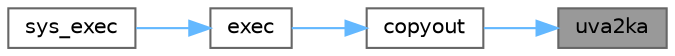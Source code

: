 digraph "uva2ka"
{
 // LATEX_PDF_SIZE
  bgcolor="transparent";
  edge [fontname=Helvetica,fontsize=10,labelfontname=Helvetica,labelfontsize=10];
  node [fontname=Helvetica,fontsize=10,shape=box,height=0.2,width=0.4];
  rankdir="RL";
  Node1 [id="Node000001",label="uva2ka",height=0.2,width=0.4,color="gray40", fillcolor="grey60", style="filled", fontcolor="black",tooltip=" "];
  Node1 -> Node2 [id="edge4_Node000001_Node000002",dir="back",color="steelblue1",style="solid",tooltip=" "];
  Node2 [id="Node000002",label="copyout",height=0.2,width=0.4,color="grey40", fillcolor="white", style="filled",URL="$de/de9/vm_8c.html#a532bc3f3e39942c20a471a11cff1a582",tooltip=" "];
  Node2 -> Node3 [id="edge5_Node000002_Node000003",dir="back",color="steelblue1",style="solid",tooltip=" "];
  Node3 [id="Node000003",label="exec",height=0.2,width=0.4,color="grey40", fillcolor="white", style="filled",URL="$df/dc9/exec_8c.html#ace32454ed0d37834dcb1cb4f8b727e6e",tooltip=" "];
  Node3 -> Node4 [id="edge6_Node000003_Node000004",dir="back",color="steelblue1",style="solid",tooltip=" "];
  Node4 [id="Node000004",label="sys_exec",height=0.2,width=0.4,color="grey40", fillcolor="white", style="filled",URL="$d1/d14/sysfile_8c.html#aeaa813ddeb6a5fac3c45714c7351c526",tooltip=" "];
}
